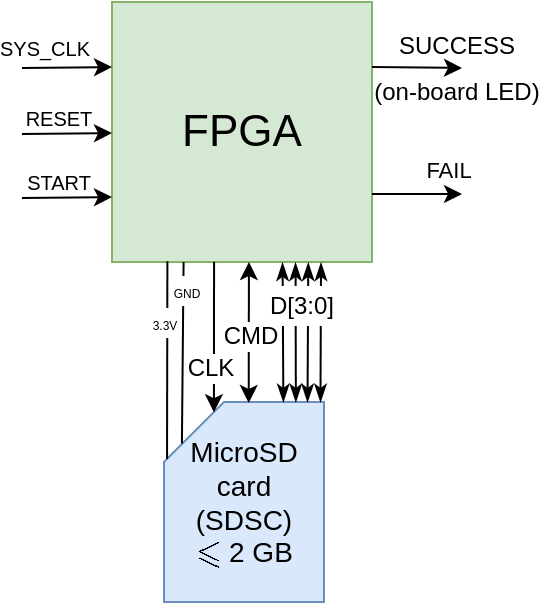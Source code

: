 <mxfile version="21.1.2" type="device">
  <diagram id="fO9pJ9hmjl-DQnfwtDK7" name="Страница 1">
    <mxGraphModel dx="312" dy="202" grid="1" gridSize="10" guides="1" tooltips="1" connect="1" arrows="1" fold="1" page="1" pageScale="1" pageWidth="1169" pageHeight="827" math="1" shadow="0">
      <root>
        <mxCell id="0" />
        <mxCell id="1" parent="0" />
        <mxCell id="NyUPaynE3EMtB2uFRSFc-2" value="&lt;div style=&quot;font-size: 14px;&quot;&gt;&lt;span style=&quot;background-color: initial;&quot;&gt;&lt;font style=&quot;font-size: 14px;&quot;&gt;MicroSD card (SDSC)&lt;/font&gt;&lt;/span&gt;&lt;/div&gt;&lt;font style=&quot;font-size: 14px;&quot;&gt;&lt;div style=&quot;&quot;&gt;&lt;span style=&quot;background-color: initial;&quot;&gt;\(\leqslant\) 2 GB&lt;/span&gt;&lt;/div&gt;&lt;/font&gt;" style="shape=card;whiteSpace=wrap;html=1;fillColor=#dae8fc;strokeColor=#6c8ebf;align=center;" parent="1" vertex="1">
          <mxGeometry x="161" y="327" width="80" height="100" as="geometry" />
        </mxCell>
        <mxCell id="NyUPaynE3EMtB2uFRSFc-4" value="&lt;font style=&quot;font-size: 22px;&quot;&gt;FPGA&lt;/font&gt;" style="whiteSpace=wrap;html=1;aspect=fixed;fillColor=#d5e8d4;strokeColor=#82b366;" parent="1" vertex="1">
          <mxGeometry x="135" y="127" width="130" height="130" as="geometry" />
        </mxCell>
        <mxCell id="NyUPaynE3EMtB2uFRSFc-5" value="" style="endArrow=classicThin;html=1;rounded=0;fontSize=22;entryX=0.804;entryY=1.003;entryDx=0;entryDy=0;exitX=0.978;exitY=0;exitDx=0;exitDy=0;exitPerimeter=0;startArrow=classicThin;startFill=1;endFill=1;entryPerimeter=0;" parent="1" source="NyUPaynE3EMtB2uFRSFc-2" edge="1">
          <mxGeometry width="50" height="50" relative="1" as="geometry">
            <mxPoint x="239.28" y="326.5" as="sourcePoint" />
            <mxPoint x="239.52" y="257.39" as="targetPoint" />
          </mxGeometry>
        </mxCell>
        <mxCell id="NyUPaynE3EMtB2uFRSFc-6" value="" style="endArrow=classicThin;html=1;rounded=0;fontSize=22;entryX=0.755;entryY=1.003;entryDx=0;entryDy=0;exitX=0.897;exitY=0;exitDx=0;exitDy=0;exitPerimeter=0;startArrow=classicThin;startFill=1;endFill=1;entryPerimeter=0;" parent="1" source="NyUPaynE3EMtB2uFRSFc-2" target="NyUPaynE3EMtB2uFRSFc-4" edge="1">
          <mxGeometry width="50" height="50" relative="1" as="geometry">
            <mxPoint x="232.72" y="327.4" as="sourcePoint" />
            <mxPoint x="233.22" y="257.5" as="targetPoint" />
          </mxGeometry>
        </mxCell>
        <mxCell id="NyUPaynE3EMtB2uFRSFc-8" value="" style="endArrow=classicThin;html=1;rounded=0;fontSize=22;exitX=0.824;exitY=0;exitDx=0;exitDy=0;exitPerimeter=0;startArrow=classicThin;startFill=1;endFill=1;entryX=0.706;entryY=1.003;entryDx=0;entryDy=0;entryPerimeter=0;" parent="1" source="NyUPaynE3EMtB2uFRSFc-2" edge="1">
          <mxGeometry width="50" height="50" relative="1" as="geometry">
            <mxPoint x="226.88" y="326.8" as="sourcePoint" />
            <mxPoint x="226.78" y="257.39" as="targetPoint" />
          </mxGeometry>
        </mxCell>
        <mxCell id="NyUPaynE3EMtB2uFRSFc-9" value="" style="endArrow=classicThin;html=1;rounded=0;fontSize=22;entryX=0.656;entryY=1.003;entryDx=0;entryDy=0;exitX=0.746;exitY=0;exitDx=0;exitDy=0;exitPerimeter=0;startArrow=classicThin;startFill=1;endFill=1;entryPerimeter=0;" parent="1" source="NyUPaynE3EMtB2uFRSFc-2" target="NyUPaynE3EMtB2uFRSFc-4" edge="1">
          <mxGeometry width="50" height="50" relative="1" as="geometry">
            <mxPoint x="220.68" y="326.6" as="sourcePoint" />
            <mxPoint x="220.22" y="257.5" as="targetPoint" />
          </mxGeometry>
        </mxCell>
        <mxCell id="NyUPaynE3EMtB2uFRSFc-12" value="D[3:0]" style="text;html=1;strokeColor=none;fillColor=default;align=center;verticalAlign=middle;whiteSpace=wrap;rounded=0;fontSize=12;" parent="1" vertex="1">
          <mxGeometry x="210" y="269" width="40" height="20" as="geometry" />
        </mxCell>
        <mxCell id="NyUPaynE3EMtB2uFRSFc-17" value="" style="endArrow=classic;html=1;rounded=0;fontSize=12;exitX=0.392;exitY=0.005;exitDx=0;exitDy=0;exitPerimeter=0;entryX=0.442;entryY=1;entryDx=0;entryDy=0;entryPerimeter=0;startArrow=classic;startFill=1;endFill=1;" parent="1" edge="1">
          <mxGeometry width="50" height="50" relative="1" as="geometry">
            <mxPoint x="203.36" y="327.5" as="sourcePoint" />
            <mxPoint x="203.46" y="257" as="targetPoint" />
          </mxGeometry>
        </mxCell>
        <mxCell id="NyUPaynE3EMtB2uFRSFc-18" value="CMD" style="edgeLabel;html=1;align=center;verticalAlign=middle;resizable=0;points=[];fontSize=12;" parent="NyUPaynE3EMtB2uFRSFc-17" vertex="1" connectable="0">
          <mxGeometry x="0.102" relative="1" as="geometry">
            <mxPoint y="5" as="offset" />
          </mxGeometry>
        </mxCell>
        <mxCell id="NyUPaynE3EMtB2uFRSFc-19" value="" style="endArrow=none;html=1;rounded=0;fontSize=12;exitX=0.312;exitY=0.051;exitDx=0;exitDy=0;exitPerimeter=0;entryX=0.331;entryY=0.999;entryDx=0;entryDy=0;entryPerimeter=0;startArrow=classic;startFill=1;" parent="1" source="NyUPaynE3EMtB2uFRSFc-2" edge="1">
          <mxGeometry width="50" height="50" relative="1" as="geometry">
            <mxPoint x="185.96" y="330" as="sourcePoint" />
            <mxPoint x="186.03" y="256.87" as="targetPoint" />
          </mxGeometry>
        </mxCell>
        <mxCell id="NyUPaynE3EMtB2uFRSFc-20" value="CLK" style="edgeLabel;html=1;align=center;verticalAlign=middle;resizable=0;points=[];fontSize=12;" parent="NyUPaynE3EMtB2uFRSFc-19" vertex="1" connectable="0">
          <mxGeometry x="0.102" relative="1" as="geometry">
            <mxPoint x="-2" y="19" as="offset" />
          </mxGeometry>
        </mxCell>
        <mxCell id="NyUPaynE3EMtB2uFRSFc-21" value="" style="endArrow=none;html=1;rounded=0;fontSize=12;entryX=0.331;entryY=0.999;entryDx=0;entryDy=0;entryPerimeter=0;exitX=0.112;exitY=0.208;exitDx=0;exitDy=0;exitPerimeter=0;" parent="1" source="NyUPaynE3EMtB2uFRSFc-2" edge="1">
          <mxGeometry width="50" height="50" relative="1" as="geometry">
            <mxPoint x="170" y="347" as="sourcePoint" />
            <mxPoint x="170.79" y="257.0" as="targetPoint" />
          </mxGeometry>
        </mxCell>
        <mxCell id="NyUPaynE3EMtB2uFRSFc-22" value="&lt;font style=&quot;font-size: 6px;&quot;&gt;GND&lt;/font&gt;" style="edgeLabel;html=1;align=center;verticalAlign=middle;resizable=0;points=[];fontSize=12;" parent="NyUPaynE3EMtB2uFRSFc-21" vertex="1" connectable="0">
          <mxGeometry x="0.102" relative="1" as="geometry">
            <mxPoint x="1" y="-27" as="offset" />
          </mxGeometry>
        </mxCell>
        <mxCell id="NyUPaynE3EMtB2uFRSFc-23" value="" style="endArrow=none;html=1;rounded=0;fontSize=12;exitX=0.019;exitY=0.285;exitDx=0;exitDy=0;exitPerimeter=0;entryX=0.213;entryY=0.997;entryDx=0;entryDy=0;entryPerimeter=0;" parent="1" source="NyUPaynE3EMtB2uFRSFc-2" target="NyUPaynE3EMtB2uFRSFc-4" edge="1">
          <mxGeometry width="50" height="50" relative="1" as="geometry">
            <mxPoint x="161" y="340.73" as="sourcePoint" />
            <mxPoint x="161.79" y="257.0" as="targetPoint" />
          </mxGeometry>
        </mxCell>
        <mxCell id="NyUPaynE3EMtB2uFRSFc-24" value="&lt;font style=&quot;font-size: 6px;&quot;&gt;3.3V&lt;/font&gt;" style="edgeLabel;html=1;align=center;verticalAlign=middle;resizable=0;points=[];fontSize=12;" parent="NyUPaynE3EMtB2uFRSFc-23" vertex="1" connectable="0">
          <mxGeometry x="0.102" relative="1" as="geometry">
            <mxPoint x="-2" y="-14" as="offset" />
          </mxGeometry>
        </mxCell>
        <mxCell id="NyUPaynE3EMtB2uFRSFc-26" value="" style="endArrow=classic;html=1;rounded=0;fontSize=6;endFill=1;entryX=0;entryY=0.75;entryDx=0;entryDy=0;" parent="1" edge="1">
          <mxGeometry width="50" height="50" relative="1" as="geometry">
            <mxPoint x="90" y="225" as="sourcePoint" />
            <mxPoint x="135" y="224.5" as="targetPoint" />
          </mxGeometry>
        </mxCell>
        <mxCell id="EQyaDjutotKaHnsKmeEY-12" value="START" style="edgeLabel;html=1;align=center;verticalAlign=middle;resizable=0;points=[];fontSize=10;" parent="NyUPaynE3EMtB2uFRSFc-26" vertex="1" connectable="0">
          <mxGeometry x="-0.414" y="1" relative="1" as="geometry">
            <mxPoint x="5" y="-7" as="offset" />
          </mxGeometry>
        </mxCell>
        <mxCell id="NyUPaynE3EMtB2uFRSFc-51" value="" style="endArrow=classic;html=1;rounded=0;fontSize=6;exitX=1;exitY=0.25;exitDx=0;exitDy=0;endFill=1;" parent="1" source="NyUPaynE3EMtB2uFRSFc-4" edge="1">
          <mxGeometry width="50" height="50" relative="1" as="geometry">
            <mxPoint x="160" y="177" as="sourcePoint" />
            <mxPoint x="310" y="160" as="targetPoint" />
          </mxGeometry>
        </mxCell>
        <mxCell id="NyUPaynE3EMtB2uFRSFc-52" value="&lt;font style=&quot;&quot;&gt;&lt;span style=&quot;font-size: 12px;&quot;&gt;SUCCESS&lt;/span&gt;&lt;br&gt;&lt;font style=&quot;font-size: 7px;&quot;&gt;&amp;nbsp;&lt;/font&gt;&lt;br&gt;&lt;span style=&quot;font-size: 12px;&quot;&gt;(on-board LED)&lt;/span&gt;&lt;br&gt;&lt;/font&gt;" style="edgeLabel;html=1;align=center;verticalAlign=middle;resizable=0;points=[];fontSize=6;labelBackgroundColor=none;" parent="NyUPaynE3EMtB2uFRSFc-51" vertex="1" connectable="0">
          <mxGeometry x="0.698" relative="1" as="geometry">
            <mxPoint x="4" as="offset" />
          </mxGeometry>
        </mxCell>
        <mxCell id="KM2RA54iMA9DWckKqhhu-1" value="" style="endArrow=classic;html=1;rounded=0;fontSize=12;fontColor=#0000FF;strokeColor=#000000;entryX=0;entryY=0.25;entryDx=0;entryDy=0;" parent="1" target="NyUPaynE3EMtB2uFRSFc-4" edge="1">
          <mxGeometry width="50" height="50" relative="1" as="geometry">
            <mxPoint x="90" y="160" as="sourcePoint" />
            <mxPoint x="161" y="100" as="targetPoint" />
          </mxGeometry>
        </mxCell>
        <mxCell id="KM2RA54iMA9DWckKqhhu-2" value="&lt;font style=&quot;font-size: 10px;&quot; color=&quot;#000000&quot;&gt;SYS_CLK&lt;br&gt;&lt;/font&gt;" style="edgeLabel;html=1;align=center;verticalAlign=middle;resizable=0;points=[];fontSize=12;fontColor=#0000FF;labelBackgroundColor=none;" parent="KM2RA54iMA9DWckKqhhu-1" vertex="1" connectable="0">
          <mxGeometry x="-0.921" y="-1" relative="1" as="geometry">
            <mxPoint x="9" y="-11" as="offset" />
          </mxGeometry>
        </mxCell>
        <mxCell id="eIJb3_RPjEm_Himib9NU-12" value="" style="endArrow=classic;html=1;rounded=0;endFill=1;" parent="1" edge="1">
          <mxGeometry width="50" height="50" relative="1" as="geometry">
            <mxPoint x="265" y="223" as="sourcePoint" />
            <mxPoint x="310" y="223" as="targetPoint" />
          </mxGeometry>
        </mxCell>
        <mxCell id="eIJb3_RPjEm_Himib9NU-16" value="FAIL" style="edgeLabel;html=1;align=center;verticalAlign=middle;resizable=0;points=[];labelBackgroundColor=none;" parent="eIJb3_RPjEm_Himib9NU-12" vertex="1" connectable="0">
          <mxGeometry x="-0.699" y="-2" relative="1" as="geometry">
            <mxPoint x="31" y="-14" as="offset" />
          </mxGeometry>
        </mxCell>
        <mxCell id="eIJb3_RPjEm_Himib9NU-120" value="" style="endArrow=classic;html=1;rounded=0;fontSize=6;endFill=1;entryX=0;entryY=0.75;entryDx=0;entryDy=0;" parent="1" edge="1">
          <mxGeometry width="50" height="50" relative="1" as="geometry">
            <mxPoint x="90" y="193" as="sourcePoint" />
            <mxPoint x="135" y="192.5" as="targetPoint" />
          </mxGeometry>
        </mxCell>
        <mxCell id="eIJb3_RPjEm_Himib9NU-121" value="RESET" style="edgeLabel;html=1;align=center;verticalAlign=middle;resizable=0;points=[];fontSize=10;" parent="eIJb3_RPjEm_Himib9NU-120" vertex="1" connectable="0">
          <mxGeometry x="-0.414" y="1" relative="1" as="geometry">
            <mxPoint x="5" y="-7" as="offset" />
          </mxGeometry>
        </mxCell>
      </root>
    </mxGraphModel>
  </diagram>
</mxfile>
